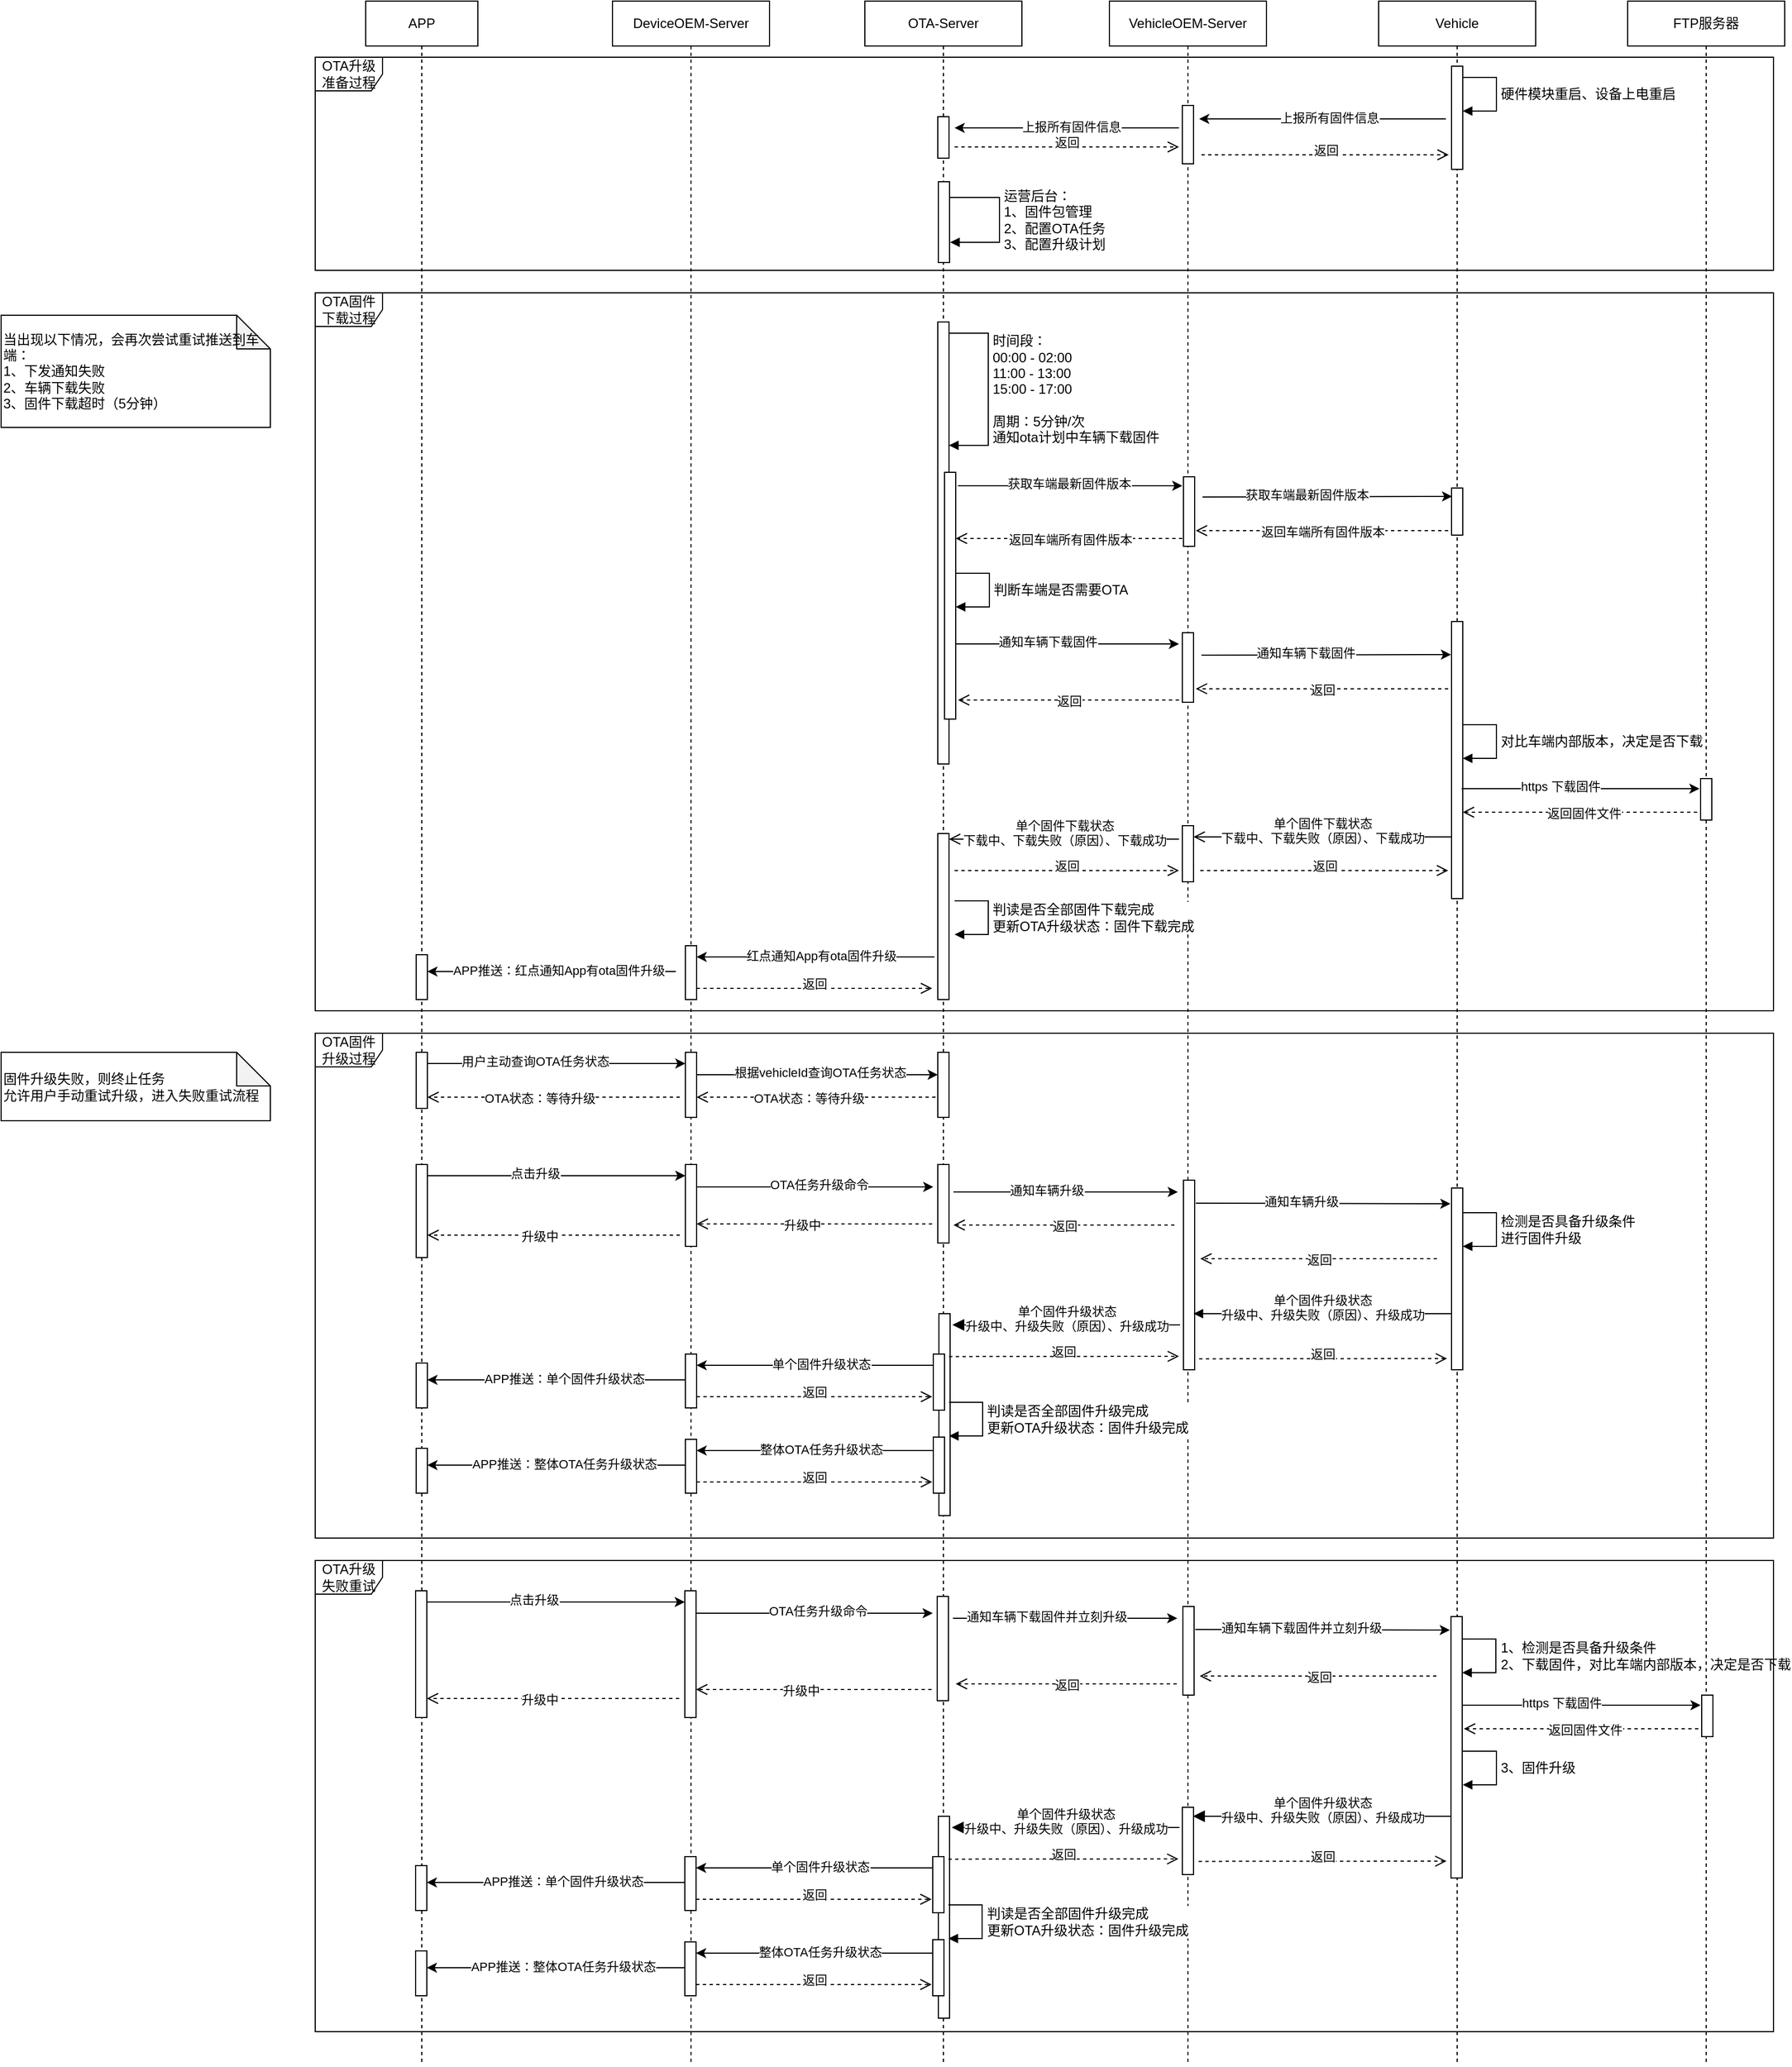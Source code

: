 <mxfile version="24.8.3">
  <diagram name="第 1 页" id="P_OKSBpqpjbT7ZUcAPDN">
    <mxGraphModel dx="2901" dy="1193" grid="1" gridSize="10" guides="1" tooltips="1" connect="1" arrows="1" fold="1" page="1" pageScale="1" pageWidth="827" pageHeight="1169" math="0" shadow="0">
      <root>
        <mxCell id="0" />
        <mxCell id="1" parent="0" />
        <mxCell id="hAaRibH6YbzZ0h87aK_9-16" value="OTA固件升级过程" style="shape=umlFrame;whiteSpace=wrap;html=1;pointerEvents=0;sketch=0;strokeColor=default;align=center;verticalAlign=middle;fontFamily=Helvetica;fontSize=12;fontColor=default;fillColor=default;" parent="1" vertex="1">
          <mxGeometry x="-520" y="960" width="1300" height="450" as="geometry" />
        </mxCell>
        <mxCell id="hAaRibH6YbzZ0h87aK_9-1" value="APP" style="shape=umlLifeline;perimeter=lifelinePerimeter;whiteSpace=wrap;html=1;container=0;dropTarget=0;collapsible=0;recursiveResize=0;outlineConnect=0;portConstraint=eastwest;newEdgeStyle={&quot;edgeStyle&quot;:&quot;elbowEdgeStyle&quot;,&quot;elbow&quot;:&quot;vertical&quot;,&quot;curved&quot;:0,&quot;rounded&quot;:0};" parent="1" vertex="1">
          <mxGeometry x="-475" y="40" width="100" height="1840" as="geometry" />
        </mxCell>
        <mxCell id="hAaRibH6YbzZ0h87aK_9-71" value="" style="html=1;points=[];perimeter=orthogonalPerimeter;outlineConnect=0;targetShapes=umlLifeline;portConstraint=eastwest;newEdgeStyle={&quot;edgeStyle&quot;:&quot;elbowEdgeStyle&quot;,&quot;elbow&quot;:&quot;vertical&quot;,&quot;curved&quot;:0,&quot;rounded&quot;:0};" parent="hAaRibH6YbzZ0h87aK_9-1" vertex="1">
          <mxGeometry x="45" y="850" width="10" height="40" as="geometry" />
        </mxCell>
        <mxCell id="hAaRibH6YbzZ0h87aK_9-77" value="" style="html=1;points=[];perimeter=orthogonalPerimeter;outlineConnect=0;targetShapes=umlLifeline;portConstraint=eastwest;newEdgeStyle={&quot;edgeStyle&quot;:&quot;elbowEdgeStyle&quot;,&quot;elbow&quot;:&quot;vertical&quot;,&quot;curved&quot;:0,&quot;rounded&quot;:0};" parent="hAaRibH6YbzZ0h87aK_9-1" vertex="1">
          <mxGeometry x="45" y="937" width="10" height="50" as="geometry" />
        </mxCell>
        <mxCell id="hAaRibH6YbzZ0h87aK_9-3" value="DeviceOEM-Server" style="shape=umlLifeline;perimeter=lifelinePerimeter;whiteSpace=wrap;html=1;container=0;dropTarget=0;collapsible=0;recursiveResize=0;outlineConnect=0;portConstraint=eastwest;newEdgeStyle={&quot;edgeStyle&quot;:&quot;elbowEdgeStyle&quot;,&quot;elbow&quot;:&quot;vertical&quot;,&quot;curved&quot;:0,&quot;rounded&quot;:0};" parent="1" vertex="1">
          <mxGeometry x="-255" y="40" width="140" height="1840" as="geometry" />
        </mxCell>
        <mxCell id="hAaRibH6YbzZ0h87aK_9-70" value="" style="html=1;points=[];perimeter=orthogonalPerimeter;outlineConnect=0;targetShapes=umlLifeline;portConstraint=eastwest;newEdgeStyle={&quot;edgeStyle&quot;:&quot;elbowEdgeStyle&quot;,&quot;elbow&quot;:&quot;vertical&quot;,&quot;curved&quot;:0,&quot;rounded&quot;:0};" parent="hAaRibH6YbzZ0h87aK_9-3" vertex="1">
          <mxGeometry x="65" y="842" width="10" height="48" as="geometry" />
        </mxCell>
        <mxCell id="hAaRibH6YbzZ0h87aK_9-138" value="" style="html=1;points=[];perimeter=orthogonalPerimeter;outlineConnect=0;targetShapes=umlLifeline;portConstraint=eastwest;newEdgeStyle={&quot;edgeStyle&quot;:&quot;elbowEdgeStyle&quot;,&quot;elbow&quot;:&quot;vertical&quot;,&quot;curved&quot;:0,&quot;rounded&quot;:0};" parent="hAaRibH6YbzZ0h87aK_9-3" vertex="1">
          <mxGeometry x="-175" y="1290" width="10" height="40" as="geometry" />
        </mxCell>
        <mxCell id="hAaRibH6YbzZ0h87aK_9-139" value="" style="html=1;points=[];perimeter=orthogonalPerimeter;outlineConnect=0;targetShapes=umlLifeline;portConstraint=eastwest;newEdgeStyle={&quot;edgeStyle&quot;:&quot;elbowEdgeStyle&quot;,&quot;elbow&quot;:&quot;vertical&quot;,&quot;curved&quot;:0,&quot;rounded&quot;:0};" parent="hAaRibH6YbzZ0h87aK_9-3" vertex="1">
          <mxGeometry x="65" y="1282" width="10" height="48" as="geometry" />
        </mxCell>
        <mxCell id="hAaRibH6YbzZ0h87aK_9-140" value="" style="endArrow=classic;html=1;rounded=0;" parent="hAaRibH6YbzZ0h87aK_9-3" edge="1">
          <mxGeometry width="50" height="50" relative="1" as="geometry">
            <mxPoint x="286.5" y="1292" as="sourcePoint" />
            <mxPoint x="75" y="1292" as="targetPoint" />
          </mxGeometry>
        </mxCell>
        <mxCell id="hAaRibH6YbzZ0h87aK_9-141" value="整体OTA任务升级状态" style="edgeLabel;html=1;align=center;verticalAlign=middle;resizable=0;points=[];" parent="hAaRibH6YbzZ0h87aK_9-140" vertex="1" connectable="0">
          <mxGeometry x="-0.17" y="2" relative="1" as="geometry">
            <mxPoint x="-13" y="-3" as="offset" />
          </mxGeometry>
        </mxCell>
        <mxCell id="hAaRibH6YbzZ0h87aK_9-142" value="" style="endArrow=classic;html=1;rounded=0;" parent="hAaRibH6YbzZ0h87aK_9-3" edge="1">
          <mxGeometry width="50" height="50" relative="1" as="geometry">
            <mxPoint x="65" y="1305" as="sourcePoint" />
            <mxPoint x="-165" y="1305" as="targetPoint" />
          </mxGeometry>
        </mxCell>
        <mxCell id="hAaRibH6YbzZ0h87aK_9-143" value="APP推送：整体OTA任务升级状态" style="edgeLabel;html=1;align=center;verticalAlign=middle;resizable=0;points=[];" parent="hAaRibH6YbzZ0h87aK_9-142" vertex="1" connectable="0">
          <mxGeometry x="-0.17" y="2" relative="1" as="geometry">
            <mxPoint x="-13" y="-3" as="offset" />
          </mxGeometry>
        </mxCell>
        <mxCell id="hAaRibH6YbzZ0h87aK_9-144" value="返回" style="html=1;verticalAlign=bottom;endArrow=open;dashed=1;endSize=8;edgeStyle=elbowEdgeStyle;elbow=vertical;curved=0;rounded=0;" parent="hAaRibH6YbzZ0h87aK_9-3" edge="1">
          <mxGeometry y="-5" relative="1" as="geometry">
            <mxPoint x="285" y="1320" as="targetPoint" />
            <Array as="points" />
            <mxPoint x="75" y="1320" as="sourcePoint" />
            <mxPoint as="offset" />
          </mxGeometry>
        </mxCell>
        <mxCell id="hAaRibH6YbzZ0h87aK_9-7" value="VehicleOEM-Server" style="shape=umlLifeline;perimeter=lifelinePerimeter;whiteSpace=wrap;html=1;container=0;dropTarget=0;collapsible=0;recursiveResize=0;outlineConnect=0;portConstraint=eastwest;newEdgeStyle={&quot;edgeStyle&quot;:&quot;elbowEdgeStyle&quot;,&quot;elbow&quot;:&quot;vertical&quot;,&quot;curved&quot;:0,&quot;rounded&quot;:0};" parent="1" vertex="1">
          <mxGeometry x="188" y="40" width="140" height="1840" as="geometry" />
        </mxCell>
        <mxCell id="hAaRibH6YbzZ0h87aK_9-8" value="" style="html=1;points=[];perimeter=orthogonalPerimeter;outlineConnect=0;targetShapes=umlLifeline;portConstraint=eastwest;newEdgeStyle={&quot;edgeStyle&quot;:&quot;elbowEdgeStyle&quot;,&quot;elbow&quot;:&quot;vertical&quot;,&quot;curved&quot;:0,&quot;rounded&quot;:0};" parent="hAaRibH6YbzZ0h87aK_9-7" vertex="1">
          <mxGeometry x="65" y="735" width="10" height="50" as="geometry" />
        </mxCell>
        <mxCell id="hAaRibH6YbzZ0h87aK_9-41" value="" style="html=1;points=[];perimeter=orthogonalPerimeter;outlineConnect=0;targetShapes=umlLifeline;portConstraint=eastwest;newEdgeStyle={&quot;edgeStyle&quot;:&quot;elbowEdgeStyle&quot;,&quot;elbow&quot;:&quot;vertical&quot;,&quot;curved&quot;:0,&quot;rounded&quot;:0};" parent="hAaRibH6YbzZ0h87aK_9-7" vertex="1">
          <mxGeometry x="65" y="563" width="10" height="62" as="geometry" />
        </mxCell>
        <mxCell id="hAaRibH6YbzZ0h87aK_9-56" value="" style="html=1;points=[];perimeter=orthogonalPerimeter;outlineConnect=0;targetShapes=umlLifeline;portConstraint=eastwest;newEdgeStyle={&quot;edgeStyle&quot;:&quot;elbowEdgeStyle&quot;,&quot;elbow&quot;:&quot;vertical&quot;,&quot;curved&quot;:0,&quot;rounded&quot;:0};" parent="hAaRibH6YbzZ0h87aK_9-7" vertex="1">
          <mxGeometry x="66" y="424" width="10" height="62" as="geometry" />
        </mxCell>
        <mxCell id="hAaRibH6YbzZ0h87aK_9-57" value="" style="endArrow=classic;html=1;rounded=0;" parent="hAaRibH6YbzZ0h87aK_9-7" edge="1">
          <mxGeometry width="50" height="50" relative="1" as="geometry">
            <mxPoint x="-135" y="432" as="sourcePoint" />
            <mxPoint x="65" y="432" as="targetPoint" />
          </mxGeometry>
        </mxCell>
        <mxCell id="hAaRibH6YbzZ0h87aK_9-58" value="获取车端最新固件版本" style="edgeLabel;html=1;align=center;verticalAlign=middle;resizable=0;points=[];" parent="hAaRibH6YbzZ0h87aK_9-57" vertex="1" connectable="0">
          <mxGeometry x="-0.17" y="2" relative="1" as="geometry">
            <mxPoint x="16" as="offset" />
          </mxGeometry>
        </mxCell>
        <mxCell id="hAaRibH6YbzZ0h87aK_9-59" value="" style="endArrow=classic;html=1;rounded=0;" parent="hAaRibH6YbzZ0h87aK_9-7" edge="1">
          <mxGeometry width="50" height="50" relative="1" as="geometry">
            <mxPoint x="83" y="442" as="sourcePoint" />
            <mxPoint x="305.5" y="441.5" as="targetPoint" />
          </mxGeometry>
        </mxCell>
        <mxCell id="hAaRibH6YbzZ0h87aK_9-60" value="获取车端最新固件版本" style="edgeLabel;html=1;align=center;verticalAlign=middle;resizable=0;points=[];" parent="hAaRibH6YbzZ0h87aK_9-59" vertex="1" connectable="0">
          <mxGeometry x="-0.17" y="2" relative="1" as="geometry">
            <mxPoint as="offset" />
          </mxGeometry>
        </mxCell>
        <mxCell id="hAaRibH6YbzZ0h87aK_9-61" value="返回车端所有固件版本" style="html=1;verticalAlign=bottom;endArrow=open;dashed=1;endSize=8;edgeStyle=elbowEdgeStyle;elbow=vertical;curved=0;rounded=0;entryX=0.7;entryY=0.806;entryDx=0;entryDy=0;entryPerimeter=0;" parent="hAaRibH6YbzZ0h87aK_9-7" edge="1">
          <mxGeometry x="-0.005" y="10" relative="1" as="geometry">
            <mxPoint x="77" y="471.972" as="targetPoint" />
            <Array as="points" />
            <mxPoint x="302" y="472" as="sourcePoint" />
            <mxPoint as="offset" />
          </mxGeometry>
        </mxCell>
        <mxCell id="hAaRibH6YbzZ0h87aK_9-62" value="返回车端所有固件版本" style="html=1;verticalAlign=bottom;endArrow=open;dashed=1;endSize=8;edgeStyle=elbowEdgeStyle;elbow=vertical;curved=0;rounded=0;" parent="hAaRibH6YbzZ0h87aK_9-7" edge="1">
          <mxGeometry x="-0.005" y="10" relative="1" as="geometry">
            <mxPoint x="-137" y="479" as="targetPoint" />
            <Array as="points" />
            <mxPoint x="65" y="479" as="sourcePoint" />
            <mxPoint as="offset" />
          </mxGeometry>
        </mxCell>
        <mxCell id="hAaRibH6YbzZ0h87aK_9-105" value="" style="html=1;points=[];perimeter=orthogonalPerimeter;outlineConnect=0;targetShapes=umlLifeline;portConstraint=eastwest;newEdgeStyle={&quot;edgeStyle&quot;:&quot;elbowEdgeStyle&quot;,&quot;elbow&quot;:&quot;vertical&quot;,&quot;curved&quot;:0,&quot;rounded&quot;:0};" parent="hAaRibH6YbzZ0h87aK_9-7" vertex="1">
          <mxGeometry x="66" y="1051" width="10" height="169" as="geometry" />
        </mxCell>
        <mxCell id="hAaRibH6YbzZ0h87aK_9-9" value="Vehicle" style="shape=umlLifeline;perimeter=lifelinePerimeter;whiteSpace=wrap;html=1;container=0;dropTarget=0;collapsible=0;recursiveResize=0;outlineConnect=0;portConstraint=eastwest;newEdgeStyle={&quot;edgeStyle&quot;:&quot;elbowEdgeStyle&quot;,&quot;elbow&quot;:&quot;vertical&quot;,&quot;curved&quot;:0,&quot;rounded&quot;:0};" parent="1" vertex="1">
          <mxGeometry x="428" y="40" width="140" height="1840" as="geometry" />
        </mxCell>
        <mxCell id="hAaRibH6YbzZ0h87aK_9-44" value="" style="html=1;points=[];perimeter=orthogonalPerimeter;outlineConnect=0;targetShapes=umlLifeline;portConstraint=eastwest;newEdgeStyle={&quot;edgeStyle&quot;:&quot;elbowEdgeStyle&quot;,&quot;elbow&quot;:&quot;vertical&quot;,&quot;curved&quot;:0,&quot;rounded&quot;:0};" parent="hAaRibH6YbzZ0h87aK_9-9" vertex="1">
          <mxGeometry x="65" y="553" width="10" height="247" as="geometry" />
        </mxCell>
        <mxCell id="hAaRibH6YbzZ0h87aK_9-107" value="" style="html=1;points=[];perimeter=orthogonalPerimeter;outlineConnect=0;targetShapes=umlLifeline;portConstraint=eastwest;newEdgeStyle={&quot;edgeStyle&quot;:&quot;elbowEdgeStyle&quot;,&quot;elbow&quot;:&quot;vertical&quot;,&quot;curved&quot;:0,&quot;rounded&quot;:0};" parent="hAaRibH6YbzZ0h87aK_9-9" vertex="1">
          <mxGeometry x="65" y="1058" width="10" height="162" as="geometry" />
        </mxCell>
        <mxCell id="hAaRibH6YbzZ0h87aK_9-10" value="" style="endArrow=classic;html=1;rounded=0;" parent="1" edge="1">
          <mxGeometry width="50" height="50" relative="1" as="geometry">
            <mxPoint x="488" y="145" as="sourcePoint" />
            <mxPoint x="268" y="145" as="targetPoint" />
          </mxGeometry>
        </mxCell>
        <mxCell id="hAaRibH6YbzZ0h87aK_9-11" value="上报所有固件信息" style="edgeLabel;html=1;align=center;verticalAlign=middle;resizable=0;points=[];" parent="hAaRibH6YbzZ0h87aK_9-10" vertex="1" connectable="0">
          <mxGeometry x="-0.17" y="2" relative="1" as="geometry">
            <mxPoint x="-13" y="-3" as="offset" />
          </mxGeometry>
        </mxCell>
        <mxCell id="hAaRibH6YbzZ0h87aK_9-12" value="硬件模块重启、设备上电重启" style="html=1;align=left;spacingLeft=2;endArrow=block;rounded=0;edgeStyle=orthogonalEdgeStyle;curved=0;rounded=0;fontFamily=Helvetica;fontSize=12;fontColor=default;" parent="1" edge="1">
          <mxGeometry relative="1" as="geometry">
            <mxPoint x="503" y="108" as="sourcePoint" />
            <Array as="points">
              <mxPoint x="533" y="108" />
              <mxPoint x="533" y="138" />
            </Array>
            <mxPoint x="503" y="138" as="targetPoint" />
          </mxGeometry>
        </mxCell>
        <mxCell id="hAaRibH6YbzZ0h87aK_9-13" value="OTA固件下载过程" style="shape=umlFrame;whiteSpace=wrap;html=1;pointerEvents=0;sketch=0;strokeColor=default;align=center;verticalAlign=middle;fontFamily=Helvetica;fontSize=12;fontColor=default;fillColor=default;" parent="1" vertex="1">
          <mxGeometry x="-520" y="300" width="1300" height="640" as="geometry" />
        </mxCell>
        <mxCell id="hAaRibH6YbzZ0h87aK_9-14" value="" style="endArrow=classic;html=1;rounded=0;" parent="1" edge="1">
          <mxGeometry width="50" height="50" relative="1" as="geometry">
            <mxPoint x="50" y="613" as="sourcePoint" />
            <mxPoint x="250" y="613" as="targetPoint" />
          </mxGeometry>
        </mxCell>
        <mxCell id="hAaRibH6YbzZ0h87aK_9-15" value="通知车辆下载固件" style="edgeLabel;html=1;align=center;verticalAlign=middle;resizable=0;points=[];" parent="hAaRibH6YbzZ0h87aK_9-14" vertex="1" connectable="0">
          <mxGeometry x="-0.17" y="2" relative="1" as="geometry">
            <mxPoint as="offset" />
          </mxGeometry>
        </mxCell>
        <mxCell id="hAaRibH6YbzZ0h87aK_9-18" value="" style="html=1;points=[];perimeter=orthogonalPerimeter;outlineConnect=0;targetShapes=umlLifeline;portConstraint=eastwest;newEdgeStyle={&quot;edgeStyle&quot;:&quot;elbowEdgeStyle&quot;,&quot;elbow&quot;:&quot;vertical&quot;,&quot;curved&quot;:0,&quot;rounded&quot;:0};" parent="1" vertex="1">
          <mxGeometry x="253" y="133" width="10" height="52" as="geometry" />
        </mxCell>
        <mxCell id="hAaRibH6YbzZ0h87aK_9-19" value="" style="html=1;points=[];perimeter=orthogonalPerimeter;outlineConnect=0;targetShapes=umlLifeline;portConstraint=eastwest;newEdgeStyle={&quot;edgeStyle&quot;:&quot;elbowEdgeStyle&quot;,&quot;elbow&quot;:&quot;vertical&quot;,&quot;curved&quot;:0,&quot;rounded&quot;:0};" parent="1" vertex="1">
          <mxGeometry x="493" y="98" width="10" height="92" as="geometry" />
        </mxCell>
        <mxCell id="hAaRibH6YbzZ0h87aK_9-26" value="返回固件文件" style="html=1;verticalAlign=bottom;endArrow=open;dashed=1;endSize=8;edgeStyle=elbowEdgeStyle;elbow=horizontal;curved=0;rounded=0;" parent="1" edge="1">
          <mxGeometry x="-0.005" y="10" relative="1" as="geometry">
            <mxPoint x="503" y="763" as="targetPoint" />
            <Array as="points" />
            <mxPoint x="718" y="763" as="sourcePoint" />
            <mxPoint as="offset" />
          </mxGeometry>
        </mxCell>
        <mxCell id="hAaRibH6YbzZ0h87aK_9-29" value="OTA-Server" style="shape=umlLifeline;perimeter=lifelinePerimeter;whiteSpace=wrap;html=1;container=0;dropTarget=0;collapsible=0;recursiveResize=0;outlineConnect=0;portConstraint=eastwest;newEdgeStyle={&quot;edgeStyle&quot;:&quot;elbowEdgeStyle&quot;,&quot;elbow&quot;:&quot;vertical&quot;,&quot;curved&quot;:0,&quot;rounded&quot;:0};" parent="1" vertex="1">
          <mxGeometry x="-30" y="40" width="140" height="1840" as="geometry" />
        </mxCell>
        <mxCell id="hAaRibH6YbzZ0h87aK_9-30" value="" style="html=1;points=[];perimeter=orthogonalPerimeter;outlineConnect=0;targetShapes=umlLifeline;portConstraint=eastwest;newEdgeStyle={&quot;edgeStyle&quot;:&quot;elbowEdgeStyle&quot;,&quot;elbow&quot;:&quot;vertical&quot;,&quot;curved&quot;:0,&quot;rounded&quot;:0};" parent="hAaRibH6YbzZ0h87aK_9-29" vertex="1">
          <mxGeometry x="65" y="103" width="10" height="37" as="geometry" />
        </mxCell>
        <mxCell id="hAaRibH6YbzZ0h87aK_9-36" value="" style="html=1;points=[];perimeter=orthogonalPerimeter;outlineConnect=0;targetShapes=umlLifeline;portConstraint=eastwest;newEdgeStyle={&quot;edgeStyle&quot;:&quot;elbowEdgeStyle&quot;,&quot;elbow&quot;:&quot;vertical&quot;,&quot;curved&quot;:0,&quot;rounded&quot;:0};" parent="hAaRibH6YbzZ0h87aK_9-29" vertex="1">
          <mxGeometry x="65" y="286" width="10" height="394" as="geometry" />
        </mxCell>
        <mxCell id="hAaRibH6YbzZ0h87aK_9-37" value="&lt;div&gt;时间段：&lt;/div&gt;&lt;div&gt;00:00 - 02:00&lt;/div&gt;&lt;div&gt;11:00 - 13:00&lt;/div&gt;&lt;div&gt;15:00 - 17:00&lt;/div&gt;&lt;div&gt;&lt;br&gt;&lt;/div&gt;周期：5分钟/次&lt;br&gt;通知ota计划中车辆下载固件" style="html=1;align=left;spacingLeft=2;endArrow=block;rounded=0;edgeStyle=orthogonalEdgeStyle;curved=0;rounded=0;fontFamily=Helvetica;fontSize=12;fontColor=default;" parent="hAaRibH6YbzZ0h87aK_9-29" source="hAaRibH6YbzZ0h87aK_9-36" target="hAaRibH6YbzZ0h87aK_9-36" edge="1">
          <mxGeometry relative="1" as="geometry">
            <mxPoint x="80" y="306" as="sourcePoint" />
            <Array as="points">
              <mxPoint x="110" y="296" />
              <mxPoint x="110" y="396" />
            </Array>
            <mxPoint x="80" y="336" as="targetPoint" />
            <mxPoint as="offset" />
          </mxGeometry>
        </mxCell>
        <mxCell id="hAaRibH6YbzZ0h87aK_9-53" value="" style="html=1;points=[];perimeter=orthogonalPerimeter;outlineConnect=0;targetShapes=umlLifeline;portConstraint=eastwest;newEdgeStyle={&quot;edgeStyle&quot;:&quot;elbowEdgeStyle&quot;,&quot;elbow&quot;:&quot;vertical&quot;,&quot;curved&quot;:0,&quot;rounded&quot;:0};" parent="hAaRibH6YbzZ0h87aK_9-29" vertex="1">
          <mxGeometry x="65" y="742" width="10" height="148" as="geometry" />
        </mxCell>
        <mxCell id="hAaRibH6YbzZ0h87aK_9-65" value="" style="html=1;points=[];perimeter=orthogonalPerimeter;outlineConnect=0;targetShapes=umlLifeline;portConstraint=eastwest;newEdgeStyle={&quot;edgeStyle&quot;:&quot;elbowEdgeStyle&quot;,&quot;elbow&quot;:&quot;vertical&quot;,&quot;curved&quot;:0,&quot;rounded&quot;:0};" parent="hAaRibH6YbzZ0h87aK_9-29" vertex="1">
          <mxGeometry x="71" y="420" width="10" height="220" as="geometry" />
        </mxCell>
        <mxCell id="hAaRibH6YbzZ0h87aK_9-136" value="" style="html=1;points=[];perimeter=orthogonalPerimeter;outlineConnect=0;targetShapes=umlLifeline;portConstraint=eastwest;newEdgeStyle={&quot;edgeStyle&quot;:&quot;elbowEdgeStyle&quot;,&quot;elbow&quot;:&quot;vertical&quot;,&quot;curved&quot;:0,&quot;rounded&quot;:0};" parent="hAaRibH6YbzZ0h87aK_9-29" vertex="1">
          <mxGeometry x="66" y="1170" width="10" height="180" as="geometry" />
        </mxCell>
        <mxCell id="hAaRibH6YbzZ0h87aK_9-115" value="" style="html=1;points=[];perimeter=orthogonalPerimeter;outlineConnect=0;targetShapes=umlLifeline;portConstraint=eastwest;newEdgeStyle={&quot;edgeStyle&quot;:&quot;elbowEdgeStyle&quot;,&quot;elbow&quot;:&quot;vertical&quot;,&quot;curved&quot;:0,&quot;rounded&quot;:0};" parent="hAaRibH6YbzZ0h87aK_9-29" vertex="1">
          <mxGeometry x="61" y="1206" width="10" height="50" as="geometry" />
        </mxCell>
        <mxCell id="hAaRibH6YbzZ0h87aK_9-137" value="" style="html=1;points=[];perimeter=orthogonalPerimeter;outlineConnect=0;targetShapes=umlLifeline;portConstraint=eastwest;newEdgeStyle={&quot;edgeStyle&quot;:&quot;elbowEdgeStyle&quot;,&quot;elbow&quot;:&quot;vertical&quot;,&quot;curved&quot;:0,&quot;rounded&quot;:0};" parent="hAaRibH6YbzZ0h87aK_9-29" vertex="1">
          <mxGeometry x="61" y="1280" width="10" height="50" as="geometry" />
        </mxCell>
        <mxCell id="hAaRibH6YbzZ0h87aK_9-146" value="" style="html=1;points=[];perimeter=orthogonalPerimeter;outlineConnect=0;targetShapes=umlLifeline;portConstraint=eastwest;newEdgeStyle={&quot;edgeStyle&quot;:&quot;elbowEdgeStyle&quot;,&quot;elbow&quot;:&quot;vertical&quot;,&quot;curved&quot;:0,&quot;rounded&quot;:0};" parent="hAaRibH6YbzZ0h87aK_9-29" vertex="1">
          <mxGeometry x="-400.5" y="1738" width="10" height="40" as="geometry" />
        </mxCell>
        <mxCell id="hAaRibH6YbzZ0h87aK_9-147" value="" style="html=1;points=[];perimeter=orthogonalPerimeter;outlineConnect=0;targetShapes=umlLifeline;portConstraint=eastwest;newEdgeStyle={&quot;edgeStyle&quot;:&quot;elbowEdgeStyle&quot;,&quot;elbow&quot;:&quot;vertical&quot;,&quot;curved&quot;:0,&quot;rounded&quot;:0};" parent="hAaRibH6YbzZ0h87aK_9-29" vertex="1">
          <mxGeometry x="-160.5" y="1730" width="10" height="48" as="geometry" />
        </mxCell>
        <mxCell id="hAaRibH6YbzZ0h87aK_9-148" value="" style="endArrow=classic;html=1;rounded=0;" parent="hAaRibH6YbzZ0h87aK_9-29" edge="1">
          <mxGeometry width="50" height="50" relative="1" as="geometry">
            <mxPoint x="61" y="1740" as="sourcePoint" />
            <mxPoint x="-150.5" y="1740" as="targetPoint" />
          </mxGeometry>
        </mxCell>
        <mxCell id="hAaRibH6YbzZ0h87aK_9-149" value="整体OTA任务升级状态" style="edgeLabel;html=1;align=center;verticalAlign=middle;resizable=0;points=[];" parent="hAaRibH6YbzZ0h87aK_9-148" vertex="1" connectable="0">
          <mxGeometry x="-0.17" y="2" relative="1" as="geometry">
            <mxPoint x="-13" y="-3" as="offset" />
          </mxGeometry>
        </mxCell>
        <mxCell id="hAaRibH6YbzZ0h87aK_9-150" value="" style="endArrow=classic;html=1;rounded=0;" parent="hAaRibH6YbzZ0h87aK_9-29" edge="1">
          <mxGeometry width="50" height="50" relative="1" as="geometry">
            <mxPoint x="-160.5" y="1753" as="sourcePoint" />
            <mxPoint x="-390.5" y="1753" as="targetPoint" />
          </mxGeometry>
        </mxCell>
        <mxCell id="hAaRibH6YbzZ0h87aK_9-151" value="APP推送：整体OTA任务升级状态" style="edgeLabel;html=1;align=center;verticalAlign=middle;resizable=0;points=[];" parent="hAaRibH6YbzZ0h87aK_9-150" vertex="1" connectable="0">
          <mxGeometry x="-0.17" y="2" relative="1" as="geometry">
            <mxPoint x="-13" y="-3" as="offset" />
          </mxGeometry>
        </mxCell>
        <mxCell id="hAaRibH6YbzZ0h87aK_9-152" value="返回" style="html=1;verticalAlign=bottom;endArrow=open;dashed=1;endSize=8;edgeStyle=elbowEdgeStyle;elbow=vertical;curved=0;rounded=0;" parent="hAaRibH6YbzZ0h87aK_9-29" edge="1">
          <mxGeometry y="-5" relative="1" as="geometry">
            <mxPoint x="59.5" y="1768" as="targetPoint" />
            <Array as="points" />
            <mxPoint x="-150.5" y="1768" as="sourcePoint" />
            <mxPoint as="offset" />
          </mxGeometry>
        </mxCell>
        <mxCell id="hAaRibH6YbzZ0h87aK_9-153" value="" style="html=1;points=[];perimeter=orthogonalPerimeter;outlineConnect=0;targetShapes=umlLifeline;portConstraint=eastwest;newEdgeStyle={&quot;edgeStyle&quot;:&quot;elbowEdgeStyle&quot;,&quot;elbow&quot;:&quot;vertical&quot;,&quot;curved&quot;:0,&quot;rounded&quot;:0};" parent="hAaRibH6YbzZ0h87aK_9-29" vertex="1">
          <mxGeometry x="283.5" y="1431" width="10" height="79" as="geometry" />
        </mxCell>
        <mxCell id="hAaRibH6YbzZ0h87aK_9-155" value="" style="html=1;points=[];perimeter=orthogonalPerimeter;outlineConnect=0;targetShapes=umlLifeline;portConstraint=eastwest;newEdgeStyle={&quot;edgeStyle&quot;:&quot;elbowEdgeStyle&quot;,&quot;elbow&quot;:&quot;vertical&quot;,&quot;curved&quot;:0,&quot;rounded&quot;:0};" parent="hAaRibH6YbzZ0h87aK_9-29" vertex="1">
          <mxGeometry x="65.5" y="1618" width="10" height="180" as="geometry" />
        </mxCell>
        <mxCell id="hAaRibH6YbzZ0h87aK_9-156" value="" style="html=1;points=[];perimeter=orthogonalPerimeter;outlineConnect=0;targetShapes=umlLifeline;portConstraint=eastwest;newEdgeStyle={&quot;edgeStyle&quot;:&quot;elbowEdgeStyle&quot;,&quot;elbow&quot;:&quot;vertical&quot;,&quot;curved&quot;:0,&quot;rounded&quot;:0};" parent="hAaRibH6YbzZ0h87aK_9-29" vertex="1">
          <mxGeometry x="60.5" y="1654" width="10" height="50" as="geometry" />
        </mxCell>
        <mxCell id="hAaRibH6YbzZ0h87aK_9-157" value="" style="html=1;points=[];perimeter=orthogonalPerimeter;outlineConnect=0;targetShapes=umlLifeline;portConstraint=eastwest;newEdgeStyle={&quot;edgeStyle&quot;:&quot;elbowEdgeStyle&quot;,&quot;elbow&quot;:&quot;vertical&quot;,&quot;curved&quot;:0,&quot;rounded&quot;:0};" parent="hAaRibH6YbzZ0h87aK_9-29" vertex="1">
          <mxGeometry x="60.5" y="1728" width="10" height="50" as="geometry" />
        </mxCell>
        <mxCell id="hAaRibH6YbzZ0h87aK_9-158" value="" style="html=1;points=[];perimeter=orthogonalPerimeter;outlineConnect=0;targetShapes=umlLifeline;portConstraint=eastwest;newEdgeStyle={&quot;edgeStyle&quot;:&quot;elbowEdgeStyle&quot;,&quot;elbow&quot;:&quot;vertical&quot;,&quot;curved&quot;:0,&quot;rounded&quot;:0};" parent="hAaRibH6YbzZ0h87aK_9-29" vertex="1">
          <mxGeometry x="-400.5" y="1417" width="10" height="113" as="geometry" />
        </mxCell>
        <mxCell id="hAaRibH6YbzZ0h87aK_9-159" value="" style="endArrow=classic;html=1;rounded=0;" parent="hAaRibH6YbzZ0h87aK_9-29" target="hAaRibH6YbzZ0h87aK_9-163" edge="1">
          <mxGeometry width="50" height="50" relative="1" as="geometry">
            <mxPoint x="-390.5" y="1427" as="sourcePoint" />
            <mxPoint x="-190.5" y="1427" as="targetPoint" />
          </mxGeometry>
        </mxCell>
        <mxCell id="hAaRibH6YbzZ0h87aK_9-160" value="点击升级" style="edgeLabel;html=1;align=center;verticalAlign=middle;resizable=0;points=[];" parent="hAaRibH6YbzZ0h87aK_9-159" vertex="1" connectable="0">
          <mxGeometry x="-0.17" y="2" relative="1" as="geometry">
            <mxPoint as="offset" />
          </mxGeometry>
        </mxCell>
        <mxCell id="hAaRibH6YbzZ0h87aK_9-161" value="升级中" style="html=1;verticalAlign=bottom;endArrow=open;dashed=1;endSize=8;edgeStyle=elbowEdgeStyle;elbow=horizontal;curved=0;rounded=0;entryX=0.7;entryY=0.806;entryDx=0;entryDy=0;entryPerimeter=0;" parent="hAaRibH6YbzZ0h87aK_9-29" edge="1">
          <mxGeometry x="0.111" y="10" relative="1" as="geometry">
            <mxPoint x="-390.5" y="1513.002" as="targetPoint" />
            <Array as="points" />
            <mxPoint x="-165.5" y="1513.03" as="sourcePoint" />
            <mxPoint as="offset" />
          </mxGeometry>
        </mxCell>
        <mxCell id="hAaRibH6YbzZ0h87aK_9-162" value="升级中" style="html=1;verticalAlign=bottom;endArrow=open;dashed=1;endSize=8;edgeStyle=elbowEdgeStyle;elbow=horizontal;curved=0;rounded=0;entryX=0.7;entryY=0.806;entryDx=0;entryDy=0;entryPerimeter=0;" parent="hAaRibH6YbzZ0h87aK_9-29" edge="1">
          <mxGeometry x="0.111" y="10" relative="1" as="geometry">
            <mxPoint x="-150.5" y="1505.002" as="targetPoint" />
            <Array as="points" />
            <mxPoint x="59.5" y="1505" as="sourcePoint" />
            <mxPoint as="offset" />
          </mxGeometry>
        </mxCell>
        <mxCell id="hAaRibH6YbzZ0h87aK_9-163" value="" style="html=1;points=[];perimeter=orthogonalPerimeter;outlineConnect=0;targetShapes=umlLifeline;portConstraint=eastwest;newEdgeStyle={&quot;edgeStyle&quot;:&quot;elbowEdgeStyle&quot;,&quot;elbow&quot;:&quot;vertical&quot;,&quot;curved&quot;:0,&quot;rounded&quot;:0};" parent="hAaRibH6YbzZ0h87aK_9-29" vertex="1">
          <mxGeometry x="-160.5" y="1417" width="10" height="113" as="geometry" />
        </mxCell>
        <mxCell id="hAaRibH6YbzZ0h87aK_9-164" value="" style="endArrow=classic;html=1;rounded=0;" parent="hAaRibH6YbzZ0h87aK_9-29" source="hAaRibH6YbzZ0h87aK_9-163" edge="1">
          <mxGeometry width="50" height="50" relative="1" as="geometry">
            <mxPoint x="-142.5" y="1437" as="sourcePoint" />
            <mxPoint x="60.5" y="1437" as="targetPoint" />
          </mxGeometry>
        </mxCell>
        <mxCell id="hAaRibH6YbzZ0h87aK_9-165" value="OTA任务升级命令" style="edgeLabel;html=1;align=center;verticalAlign=middle;resizable=0;points=[];" parent="hAaRibH6YbzZ0h87aK_9-164" vertex="1" connectable="0">
          <mxGeometry x="-0.17" y="2" relative="1" as="geometry">
            <mxPoint x="21" as="offset" />
          </mxGeometry>
        </mxCell>
        <mxCell id="hAaRibH6YbzZ0h87aK_9-166" value="" style="html=1;points=[];perimeter=orthogonalPerimeter;outlineConnect=0;targetShapes=umlLifeline;portConstraint=eastwest;newEdgeStyle={&quot;edgeStyle&quot;:&quot;elbowEdgeStyle&quot;,&quot;elbow&quot;:&quot;vertical&quot;,&quot;curved&quot;:0,&quot;rounded&quot;:0};" parent="hAaRibH6YbzZ0h87aK_9-29" vertex="1">
          <mxGeometry x="64.5" y="1422" width="10" height="93" as="geometry" />
        </mxCell>
        <mxCell id="hAaRibH6YbzZ0h87aK_9-167" value="" style="endArrow=classic;html=1;rounded=0;" parent="hAaRibH6YbzZ0h87aK_9-29" edge="1">
          <mxGeometry width="50" height="50" relative="1" as="geometry">
            <mxPoint x="78.5" y="1441.5" as="sourcePoint" />
            <mxPoint x="278.5" y="1441.5" as="targetPoint" />
          </mxGeometry>
        </mxCell>
        <mxCell id="hAaRibH6YbzZ0h87aK_9-168" value="通知车辆下载固件并立刻升级" style="edgeLabel;html=1;align=center;verticalAlign=middle;resizable=0;points=[];" parent="hAaRibH6YbzZ0h87aK_9-167" vertex="1" connectable="0">
          <mxGeometry x="-0.17" y="2" relative="1" as="geometry">
            <mxPoint as="offset" />
          </mxGeometry>
        </mxCell>
        <mxCell id="hAaRibH6YbzZ0h87aK_9-169" value="返回" style="html=1;verticalAlign=bottom;endArrow=open;dashed=1;endSize=8;edgeStyle=elbowEdgeStyle;elbow=horizontal;curved=0;rounded=0;" parent="hAaRibH6YbzZ0h87aK_9-29" edge="1">
          <mxGeometry x="-0.005" y="10" relative="1" as="geometry">
            <mxPoint x="81" y="1500" as="targetPoint" />
            <Array as="points" />
            <mxPoint x="278" y="1500" as="sourcePoint" />
            <mxPoint as="offset" />
          </mxGeometry>
        </mxCell>
        <mxCell id="hAaRibH6YbzZ0h87aK_9-170" value="" style="endArrow=classic;html=1;rounded=0;" parent="hAaRibH6YbzZ0h87aK_9-29" edge="1">
          <mxGeometry width="50" height="50" relative="1" as="geometry">
            <mxPoint x="294.5" y="1451.5" as="sourcePoint" />
            <mxPoint x="521.5" y="1452" as="targetPoint" />
          </mxGeometry>
        </mxCell>
        <mxCell id="hAaRibH6YbzZ0h87aK_9-171" value="通知车辆下载固件并立刻升级" style="edgeLabel;html=1;align=center;verticalAlign=middle;resizable=0;points=[];" parent="hAaRibH6YbzZ0h87aK_9-170" vertex="1" connectable="0">
          <mxGeometry x="-0.17" y="2" relative="1" as="geometry">
            <mxPoint as="offset" />
          </mxGeometry>
        </mxCell>
        <mxCell id="hAaRibH6YbzZ0h87aK_9-172" value="1、检测是否具备升级条件&lt;div&gt;2、下载固件，对比车端内部版本，决定是否下载&lt;/div&gt;" style="html=1;align=left;spacingLeft=2;endArrow=block;rounded=0;edgeStyle=orthogonalEdgeStyle;curved=0;rounded=0;fontFamily=Helvetica;fontSize=12;fontColor=default;" parent="hAaRibH6YbzZ0h87aK_9-29" edge="1">
          <mxGeometry relative="1" as="geometry">
            <mxPoint x="532.5" y="1460" as="sourcePoint" />
            <Array as="points">
              <mxPoint x="562.5" y="1460" />
              <mxPoint x="562.5" y="1490" />
            </Array>
            <mxPoint x="532.5" y="1490" as="targetPoint" />
          </mxGeometry>
        </mxCell>
        <mxCell id="hAaRibH6YbzZ0h87aK_9-173" value="返回" style="html=1;verticalAlign=bottom;endArrow=open;dashed=1;endSize=8;edgeStyle=elbowEdgeStyle;elbow=horizontal;curved=0;rounded=0;" parent="hAaRibH6YbzZ0h87aK_9-29" edge="1">
          <mxGeometry x="-0.005" y="10" relative="1" as="geometry">
            <mxPoint x="298.5" y="1493" as="targetPoint" />
            <Array as="points" />
            <mxPoint x="509.5" y="1493" as="sourcePoint" />
            <mxPoint as="offset" />
          </mxGeometry>
        </mxCell>
        <mxCell id="hAaRibH6YbzZ0h87aK_9-174" value="单个固件升级状态&lt;br&gt;升级中、升级失败（原因）、升级成功" style="html=1;verticalAlign=bottom;endArrow=block;endSize=8;edgeStyle=elbowEdgeStyle;elbow=vertical;curved=0;rounded=0;endFill=1;" parent="hAaRibH6YbzZ0h87aK_9-29" edge="1">
          <mxGeometry y="10" relative="1" as="geometry">
            <mxPoint x="292.5" y="1618" as="targetPoint" />
            <Array as="points" />
            <mxPoint x="522.5" y="1618" as="sourcePoint" />
            <mxPoint as="offset" />
          </mxGeometry>
        </mxCell>
        <mxCell id="hAaRibH6YbzZ0h87aK_9-175" value="单个固件升级状态&lt;br&gt;升级中、升级失败（原因）、升级成功" style="html=1;verticalAlign=bottom;endArrow=block;endSize=8;edgeStyle=elbowEdgeStyle;elbow=vertical;curved=0;rounded=0;endFill=1;" parent="hAaRibH6YbzZ0h87aK_9-29" edge="1">
          <mxGeometry y="10" relative="1" as="geometry">
            <mxPoint x="77.5" y="1628" as="targetPoint" />
            <Array as="points" />
            <mxPoint x="280.5" y="1628" as="sourcePoint" />
            <mxPoint as="offset" />
          </mxGeometry>
        </mxCell>
        <mxCell id="hAaRibH6YbzZ0h87aK_9-176" value="返回" style="html=1;verticalAlign=bottom;endArrow=open;dashed=1;endSize=8;edgeStyle=elbowEdgeStyle;elbow=vertical;curved=0;rounded=0;" parent="hAaRibH6YbzZ0h87aK_9-29" edge="1">
          <mxGeometry y="-5" relative="1" as="geometry">
            <mxPoint x="518.5" y="1658.21" as="targetPoint" />
            <Array as="points" />
            <mxPoint x="297.5" y="1658.21" as="sourcePoint" />
            <mxPoint as="offset" />
          </mxGeometry>
        </mxCell>
        <mxCell id="hAaRibH6YbzZ0h87aK_9-177" value="返回" style="html=1;verticalAlign=bottom;endArrow=open;dashed=1;endSize=8;edgeStyle=elbowEdgeStyle;elbow=vertical;curved=0;rounded=0;" parent="hAaRibH6YbzZ0h87aK_9-29" edge="1">
          <mxGeometry y="-5" relative="1" as="geometry">
            <mxPoint x="279.5" y="1656" as="targetPoint" />
            <Array as="points" />
            <mxPoint x="74.5" y="1656.21" as="sourcePoint" />
            <mxPoint as="offset" />
          </mxGeometry>
        </mxCell>
        <mxCell id="hAaRibH6YbzZ0h87aK_9-178" value="判读是否全部固件升级完成&lt;div&gt;更新OTA升级状态：固件升级完成&lt;/div&gt;" style="html=1;align=left;spacingLeft=2;endArrow=block;rounded=0;edgeStyle=orthogonalEdgeStyle;curved=0;rounded=0;fontFamily=Helvetica;fontSize=12;fontColor=default;" parent="hAaRibH6YbzZ0h87aK_9-29" edge="1">
          <mxGeometry relative="1" as="geometry">
            <mxPoint x="74.5" y="1697" as="sourcePoint" />
            <Array as="points">
              <mxPoint x="104.5" y="1697" />
              <mxPoint x="104.5" y="1727" />
            </Array>
            <mxPoint x="74.5" y="1727" as="targetPoint" />
          </mxGeometry>
        </mxCell>
        <mxCell id="hAaRibH6YbzZ0h87aK_9-179" value="" style="html=1;points=[];perimeter=orthogonalPerimeter;outlineConnect=0;targetShapes=umlLifeline;portConstraint=eastwest;newEdgeStyle={&quot;edgeStyle&quot;:&quot;elbowEdgeStyle&quot;,&quot;elbow&quot;:&quot;vertical&quot;,&quot;curved&quot;:0,&quot;rounded&quot;:0};" parent="hAaRibH6YbzZ0h87aK_9-29" vertex="1">
          <mxGeometry x="-400.5" y="1662" width="10" height="40" as="geometry" />
        </mxCell>
        <mxCell id="hAaRibH6YbzZ0h87aK_9-180" value="" style="html=1;points=[];perimeter=orthogonalPerimeter;outlineConnect=0;targetShapes=umlLifeline;portConstraint=eastwest;newEdgeStyle={&quot;edgeStyle&quot;:&quot;elbowEdgeStyle&quot;,&quot;elbow&quot;:&quot;vertical&quot;,&quot;curved&quot;:0,&quot;rounded&quot;:0};" parent="hAaRibH6YbzZ0h87aK_9-29" vertex="1">
          <mxGeometry x="-160.5" y="1654" width="10" height="48" as="geometry" />
        </mxCell>
        <mxCell id="hAaRibH6YbzZ0h87aK_9-181" value="" style="endArrow=classic;html=1;rounded=0;" parent="hAaRibH6YbzZ0h87aK_9-29" edge="1">
          <mxGeometry width="50" height="50" relative="1" as="geometry">
            <mxPoint x="61" y="1664" as="sourcePoint" />
            <mxPoint x="-150.5" y="1664" as="targetPoint" />
          </mxGeometry>
        </mxCell>
        <mxCell id="hAaRibH6YbzZ0h87aK_9-182" value="单个固件升级状态" style="edgeLabel;html=1;align=center;verticalAlign=middle;resizable=0;points=[];" parent="hAaRibH6YbzZ0h87aK_9-181" vertex="1" connectable="0">
          <mxGeometry x="-0.17" y="2" relative="1" as="geometry">
            <mxPoint x="-13" y="-3" as="offset" />
          </mxGeometry>
        </mxCell>
        <mxCell id="hAaRibH6YbzZ0h87aK_9-183" value="" style="endArrow=classic;html=1;rounded=0;" parent="hAaRibH6YbzZ0h87aK_9-29" edge="1">
          <mxGeometry width="50" height="50" relative="1" as="geometry">
            <mxPoint x="-160.5" y="1677" as="sourcePoint" />
            <mxPoint x="-390.5" y="1677" as="targetPoint" />
          </mxGeometry>
        </mxCell>
        <mxCell id="hAaRibH6YbzZ0h87aK_9-184" value="APP推送：单个固件升级状态" style="edgeLabel;html=1;align=center;verticalAlign=middle;resizable=0;points=[];" parent="hAaRibH6YbzZ0h87aK_9-183" vertex="1" connectable="0">
          <mxGeometry x="-0.17" y="2" relative="1" as="geometry">
            <mxPoint x="-13" y="-3" as="offset" />
          </mxGeometry>
        </mxCell>
        <mxCell id="hAaRibH6YbzZ0h87aK_9-185" value="返回" style="html=1;verticalAlign=bottom;endArrow=open;dashed=1;endSize=8;edgeStyle=elbowEdgeStyle;elbow=vertical;curved=0;rounded=0;" parent="hAaRibH6YbzZ0h87aK_9-29" edge="1">
          <mxGeometry y="-5" relative="1" as="geometry">
            <mxPoint x="59.5" y="1692" as="targetPoint" />
            <Array as="points" />
            <mxPoint x="-150.5" y="1692" as="sourcePoint" />
            <mxPoint as="offset" />
          </mxGeometry>
        </mxCell>
        <mxCell id="hAaRibH6YbzZ0h87aK_9-197" value="" style="html=1;points=[];perimeter=orthogonalPerimeter;outlineConnect=0;targetShapes=umlLifeline;portConstraint=eastwest;newEdgeStyle={&quot;edgeStyle&quot;:&quot;elbowEdgeStyle&quot;,&quot;elbow&quot;:&quot;vertical&quot;,&quot;curved&quot;:0,&quot;rounded&quot;:0};" parent="hAaRibH6YbzZ0h87aK_9-29" vertex="1">
          <mxGeometry x="65.5" y="161" width="10" height="72" as="geometry" />
        </mxCell>
        <mxCell id="hAaRibH6YbzZ0h87aK_9-198" value="运营后台：&lt;div&gt;1、固件包管理&lt;/div&gt;&lt;div&gt;2、配置OTA任务&lt;/div&gt;&lt;div&gt;3、配置升级计划&lt;/div&gt;" style="html=1;align=left;spacingLeft=2;endArrow=block;rounded=0;edgeStyle=orthogonalEdgeStyle;curved=0;rounded=0;fontFamily=Helvetica;fontSize=12;fontColor=default;" parent="hAaRibH6YbzZ0h87aK_9-29" edge="1">
          <mxGeometry relative="1" as="geometry">
            <mxPoint x="76" y="175" as="sourcePoint" />
            <Array as="points">
              <mxPoint x="120" y="175" />
              <mxPoint x="120" y="215" />
            </Array>
            <mxPoint x="76" y="215" as="targetPoint" />
          </mxGeometry>
        </mxCell>
        <mxCell id="hAaRibH6YbzZ0h87aK_9-33" value="FTP服务器" style="shape=umlLifeline;perimeter=lifelinePerimeter;whiteSpace=wrap;html=1;container=0;dropTarget=0;collapsible=0;recursiveResize=0;outlineConnect=0;portConstraint=eastwest;newEdgeStyle={&quot;edgeStyle&quot;:&quot;elbowEdgeStyle&quot;,&quot;elbow&quot;:&quot;vertical&quot;,&quot;curved&quot;:0,&quot;rounded&quot;:0};" parent="1" vertex="1">
          <mxGeometry x="650" y="40" width="140" height="1840" as="geometry" />
        </mxCell>
        <mxCell id="hAaRibH6YbzZ0h87aK_9-50" value="" style="html=1;points=[];perimeter=orthogonalPerimeter;outlineConnect=0;targetShapes=umlLifeline;portConstraint=eastwest;newEdgeStyle={&quot;edgeStyle&quot;:&quot;elbowEdgeStyle&quot;,&quot;elbow&quot;:&quot;vertical&quot;,&quot;curved&quot;:0,&quot;rounded&quot;:0};" parent="hAaRibH6YbzZ0h87aK_9-33" vertex="1">
          <mxGeometry x="65" y="693" width="10" height="37" as="geometry" />
        </mxCell>
        <mxCell id="hAaRibH6YbzZ0h87aK_9-34" value="" style="endArrow=classic;html=1;rounded=0;" parent="1" edge="1">
          <mxGeometry width="50" height="50" relative="1" as="geometry">
            <mxPoint x="250" y="153" as="sourcePoint" />
            <mxPoint x="50" y="153" as="targetPoint" />
          </mxGeometry>
        </mxCell>
        <mxCell id="hAaRibH6YbzZ0h87aK_9-35" value="上报所有固件信息" style="edgeLabel;html=1;align=center;verticalAlign=middle;resizable=0;points=[];" parent="hAaRibH6YbzZ0h87aK_9-34" vertex="1" connectable="0">
          <mxGeometry x="-0.17" y="2" relative="1" as="geometry">
            <mxPoint x="-13" y="-3" as="offset" />
          </mxGeometry>
        </mxCell>
        <mxCell id="hAaRibH6YbzZ0h87aK_9-40" value="返回" style="html=1;verticalAlign=bottom;endArrow=open;dashed=1;endSize=8;edgeStyle=elbowEdgeStyle;elbow=vertical;curved=0;rounded=0;" parent="1" edge="1">
          <mxGeometry y="-5" relative="1" as="geometry">
            <mxPoint x="490.5" y="177" as="targetPoint" />
            <Array as="points" />
            <mxPoint x="270" y="177" as="sourcePoint" />
            <mxPoint as="offset" />
          </mxGeometry>
        </mxCell>
        <mxCell id="hAaRibH6YbzZ0h87aK_9-42" value="" style="endArrow=classic;html=1;rounded=0;" parent="1" edge="1">
          <mxGeometry width="50" height="50" relative="1" as="geometry">
            <mxPoint x="270" y="623" as="sourcePoint" />
            <mxPoint x="492.5" y="622.5" as="targetPoint" />
          </mxGeometry>
        </mxCell>
        <mxCell id="hAaRibH6YbzZ0h87aK_9-43" value="通知车辆下载固件" style="edgeLabel;html=1;align=center;verticalAlign=middle;resizable=0;points=[];" parent="hAaRibH6YbzZ0h87aK_9-42" vertex="1" connectable="0">
          <mxGeometry x="-0.17" y="2" relative="1" as="geometry">
            <mxPoint as="offset" />
          </mxGeometry>
        </mxCell>
        <mxCell id="hAaRibH6YbzZ0h87aK_9-46" value="返回" style="html=1;verticalAlign=bottom;endArrow=open;dashed=1;endSize=8;edgeStyle=elbowEdgeStyle;elbow=horizontal;curved=0;rounded=0;entryX=0.7;entryY=0.806;entryDx=0;entryDy=0;entryPerimeter=0;" parent="1" edge="1">
          <mxGeometry x="-0.005" y="10" relative="1" as="geometry">
            <mxPoint x="265" y="652.972" as="targetPoint" />
            <Array as="points" />
            <mxPoint x="490" y="653" as="sourcePoint" />
            <mxPoint as="offset" />
          </mxGeometry>
        </mxCell>
        <mxCell id="hAaRibH6YbzZ0h87aK_9-47" value="返回" style="html=1;verticalAlign=bottom;endArrow=open;dashed=1;endSize=8;edgeStyle=elbowEdgeStyle;elbow=horizontal;curved=0;rounded=0;" parent="1" edge="1">
          <mxGeometry x="-0.005" y="10" relative="1" as="geometry">
            <mxPoint x="53" y="663" as="targetPoint" />
            <Array as="points" />
            <mxPoint x="250" y="663" as="sourcePoint" />
            <mxPoint as="offset" />
          </mxGeometry>
        </mxCell>
        <mxCell id="hAaRibH6YbzZ0h87aK_9-48" value="" style="endArrow=classic;html=1;rounded=0;exitX=0.7;exitY=0.435;exitDx=0;exitDy=0;exitPerimeter=0;" parent="1" edge="1">
          <mxGeometry width="50" height="50" relative="1" as="geometry">
            <mxPoint x="502" y="742" as="sourcePoint" />
            <mxPoint x="714" y="742" as="targetPoint" />
          </mxGeometry>
        </mxCell>
        <mxCell id="hAaRibH6YbzZ0h87aK_9-49" value="https 下载固件" style="edgeLabel;html=1;align=center;verticalAlign=middle;resizable=0;points=[];" parent="hAaRibH6YbzZ0h87aK_9-48" vertex="1" connectable="0">
          <mxGeometry x="-0.17" y="2" relative="1" as="geometry">
            <mxPoint as="offset" />
          </mxGeometry>
        </mxCell>
        <mxCell id="hAaRibH6YbzZ0h87aK_9-51" value="单个固件下载状态&lt;br&gt;下载中、下载失败（原因）、下载成功" style="html=1;verticalAlign=bottom;endArrow=open;endSize=8;edgeStyle=elbowEdgeStyle;elbow=horizontal;curved=0;rounded=0;" parent="1" edge="1">
          <mxGeometry y="10" relative="1" as="geometry">
            <mxPoint x="263" y="785" as="targetPoint" />
            <Array as="points" />
            <mxPoint x="493" y="785" as="sourcePoint" />
            <mxPoint as="offset" />
          </mxGeometry>
        </mxCell>
        <mxCell id="hAaRibH6YbzZ0h87aK_9-52" value="返回" style="html=1;verticalAlign=bottom;endArrow=open;dashed=1;endSize=8;edgeStyle=elbowEdgeStyle;elbow=vertical;curved=0;rounded=0;" parent="1" edge="1">
          <mxGeometry y="-5" relative="1" as="geometry">
            <mxPoint x="490" y="815" as="targetPoint" />
            <Array as="points" />
            <mxPoint x="269" y="815" as="sourcePoint" />
            <mxPoint as="offset" />
          </mxGeometry>
        </mxCell>
        <mxCell id="hAaRibH6YbzZ0h87aK_9-54" value="单个固件下载状态&lt;br&gt;下载中、下载失败（原因）、下载成功" style="html=1;verticalAlign=bottom;endArrow=open;endSize=8;edgeStyle=elbowEdgeStyle;elbow=vertical;curved=0;rounded=0;" parent="1" edge="1">
          <mxGeometry y="10" relative="1" as="geometry">
            <mxPoint x="45" y="787" as="targetPoint" />
            <Array as="points" />
            <mxPoint x="250" y="787" as="sourcePoint" />
            <mxPoint as="offset" />
          </mxGeometry>
        </mxCell>
        <mxCell id="hAaRibH6YbzZ0h87aK_9-55" value="返回" style="html=1;verticalAlign=bottom;endArrow=open;dashed=1;endSize=8;edgeStyle=elbowEdgeStyle;elbow=vertical;curved=0;rounded=0;" parent="1" edge="1">
          <mxGeometry y="-5" relative="1" as="geometry">
            <mxPoint x="250" y="815" as="targetPoint" />
            <Array as="points" />
            <mxPoint x="50" y="815" as="sourcePoint" />
            <mxPoint as="offset" />
          </mxGeometry>
        </mxCell>
        <mxCell id="hAaRibH6YbzZ0h87aK_9-64" value="判断车端是否需要OTA" style="html=1;align=left;spacingLeft=2;endArrow=block;rounded=0;edgeStyle=orthogonalEdgeStyle;curved=0;rounded=0;fontFamily=Helvetica;fontSize=12;fontColor=default;" parent="1" edge="1">
          <mxGeometry relative="1" as="geometry">
            <mxPoint x="51" y="550" as="sourcePoint" />
            <Array as="points">
              <mxPoint x="81" y="550" />
              <mxPoint x="81" y="580" />
            </Array>
            <mxPoint x="51" y="580" as="targetPoint" />
          </mxGeometry>
        </mxCell>
        <mxCell id="hAaRibH6YbzZ0h87aK_9-66" value="" style="html=1;points=[];perimeter=orthogonalPerimeter;outlineConnect=0;targetShapes=umlLifeline;portConstraint=eastwest;newEdgeStyle={&quot;edgeStyle&quot;:&quot;elbowEdgeStyle&quot;,&quot;elbow&quot;:&quot;vertical&quot;,&quot;curved&quot;:0,&quot;rounded&quot;:0};" parent="1" vertex="1">
          <mxGeometry x="493" y="474" width="10" height="42" as="geometry" />
        </mxCell>
        <mxCell id="hAaRibH6YbzZ0h87aK_9-67" value="判读是否全部固件下载完成&lt;div&gt;更新OTA升级状态：固件下载完成&lt;/div&gt;" style="html=1;align=left;spacingLeft=2;endArrow=block;rounded=0;edgeStyle=orthogonalEdgeStyle;curved=0;rounded=0;fontFamily=Helvetica;fontSize=12;fontColor=default;" parent="1" edge="1">
          <mxGeometry relative="1" as="geometry">
            <mxPoint x="50" y="842" as="sourcePoint" />
            <Array as="points">
              <mxPoint x="80" y="842" />
              <mxPoint x="80" y="872" />
            </Array>
            <mxPoint x="50" y="872" as="targetPoint" />
          </mxGeometry>
        </mxCell>
        <mxCell id="hAaRibH6YbzZ0h87aK_9-68" value="" style="endArrow=classic;html=1;rounded=0;" parent="1" edge="1">
          <mxGeometry width="50" height="50" relative="1" as="geometry">
            <mxPoint x="32" y="892" as="sourcePoint" />
            <mxPoint x="-180" y="892" as="targetPoint" />
          </mxGeometry>
        </mxCell>
        <mxCell id="hAaRibH6YbzZ0h87aK_9-69" value="红点通知App有ota固件升级" style="edgeLabel;html=1;align=center;verticalAlign=middle;resizable=0;points=[];" parent="hAaRibH6YbzZ0h87aK_9-68" vertex="1" connectable="0">
          <mxGeometry x="-0.17" y="2" relative="1" as="geometry">
            <mxPoint x="-13" y="-3" as="offset" />
          </mxGeometry>
        </mxCell>
        <mxCell id="hAaRibH6YbzZ0h87aK_9-72" value="对比车端内部版本，决定是否下载" style="html=1;align=left;spacingLeft=2;endArrow=block;rounded=0;edgeStyle=orthogonalEdgeStyle;curved=0;rounded=0;fontFamily=Helvetica;fontSize=12;fontColor=default;" parent="1" edge="1">
          <mxGeometry relative="1" as="geometry">
            <mxPoint x="503" y="685" as="sourcePoint" />
            <Array as="points">
              <mxPoint x="533" y="685" />
              <mxPoint x="533" y="715" />
            </Array>
            <mxPoint x="503" y="715" as="targetPoint" />
          </mxGeometry>
        </mxCell>
        <mxCell id="hAaRibH6YbzZ0h87aK_9-73" value="" style="endArrow=classic;html=1;rounded=0;" parent="1" edge="1">
          <mxGeometry width="50" height="50" relative="1" as="geometry">
            <mxPoint x="-198.5" y="905" as="sourcePoint" />
            <mxPoint x="-420" y="905" as="targetPoint" />
          </mxGeometry>
        </mxCell>
        <mxCell id="hAaRibH6YbzZ0h87aK_9-74" value="APP推送：红点通知App有ota固件升级" style="edgeLabel;html=1;align=center;verticalAlign=middle;resizable=0;points=[];" parent="hAaRibH6YbzZ0h87aK_9-73" vertex="1" connectable="0">
          <mxGeometry x="-0.17" y="2" relative="1" as="geometry">
            <mxPoint x="-13" y="-3" as="offset" />
          </mxGeometry>
        </mxCell>
        <mxCell id="hAaRibH6YbzZ0h87aK_9-76" value="返回" style="html=1;verticalAlign=bottom;endArrow=open;dashed=1;endSize=8;edgeStyle=elbowEdgeStyle;elbow=vertical;curved=0;rounded=0;" parent="1" edge="1">
          <mxGeometry y="-5" relative="1" as="geometry">
            <mxPoint x="30" y="920" as="targetPoint" />
            <Array as="points" />
            <mxPoint x="-180" y="920" as="sourcePoint" />
            <mxPoint as="offset" />
          </mxGeometry>
        </mxCell>
        <mxCell id="hAaRibH6YbzZ0h87aK_9-78" value="" style="endArrow=classic;html=1;rounded=0;" parent="1" target="hAaRibH6YbzZ0h87aK_9-84" edge="1">
          <mxGeometry width="50" height="50" relative="1" as="geometry">
            <mxPoint x="-420" y="987" as="sourcePoint" />
            <mxPoint x="-220" y="987" as="targetPoint" />
          </mxGeometry>
        </mxCell>
        <mxCell id="hAaRibH6YbzZ0h87aK_9-79" value="用户主动查询OTA任务状态" style="edgeLabel;html=1;align=center;verticalAlign=middle;resizable=0;points=[];" parent="hAaRibH6YbzZ0h87aK_9-78" vertex="1" connectable="0">
          <mxGeometry x="-0.17" y="2" relative="1" as="geometry">
            <mxPoint as="offset" />
          </mxGeometry>
        </mxCell>
        <mxCell id="hAaRibH6YbzZ0h87aK_9-82" value="OTA状态：等待升级" style="html=1;verticalAlign=bottom;endArrow=open;dashed=1;endSize=8;edgeStyle=elbowEdgeStyle;elbow=vertical;curved=0;rounded=0;entryX=0.7;entryY=0.806;entryDx=0;entryDy=0;entryPerimeter=0;" parent="1" edge="1">
          <mxGeometry x="0.111" y="10" relative="1" as="geometry">
            <mxPoint x="-420" y="1017.002" as="targetPoint" />
            <Array as="points" />
            <mxPoint x="-195" y="1017.03" as="sourcePoint" />
            <mxPoint as="offset" />
          </mxGeometry>
        </mxCell>
        <mxCell id="hAaRibH6YbzZ0h87aK_9-83" value="OTA状态：等待升级" style="html=1;verticalAlign=bottom;endArrow=open;dashed=1;endSize=8;edgeStyle=elbowEdgeStyle;elbow=vertical;curved=0;rounded=0;entryX=0.7;entryY=0.806;entryDx=0;entryDy=0;entryPerimeter=0;" parent="1" edge="1">
          <mxGeometry x="0.111" y="10" relative="1" as="geometry">
            <mxPoint x="-180" y="1017.002" as="targetPoint" />
            <Array as="points" />
            <mxPoint x="45" y="1017.03" as="sourcePoint" />
            <mxPoint as="offset" />
          </mxGeometry>
        </mxCell>
        <mxCell id="hAaRibH6YbzZ0h87aK_9-84" value="" style="html=1;points=[];perimeter=orthogonalPerimeter;outlineConnect=0;targetShapes=umlLifeline;portConstraint=eastwest;newEdgeStyle={&quot;edgeStyle&quot;:&quot;elbowEdgeStyle&quot;,&quot;elbow&quot;:&quot;vertical&quot;,&quot;curved&quot;:0,&quot;rounded&quot;:0};" parent="1" vertex="1">
          <mxGeometry x="-190" y="977" width="10" height="58" as="geometry" />
        </mxCell>
        <mxCell id="hAaRibH6YbzZ0h87aK_9-88" value="" style="endArrow=classic;html=1;rounded=0;" parent="1" target="hAaRibH6YbzZ0h87aK_9-87" edge="1">
          <mxGeometry width="50" height="50" relative="1" as="geometry">
            <mxPoint x="-180" y="997" as="sourcePoint" />
            <mxPoint x="30" y="997" as="targetPoint" />
          </mxGeometry>
        </mxCell>
        <mxCell id="hAaRibH6YbzZ0h87aK_9-89" value="根据vehicleId查询OTA任务状态" style="edgeLabel;html=1;align=center;verticalAlign=middle;resizable=0;points=[];" parent="hAaRibH6YbzZ0h87aK_9-88" vertex="1" connectable="0">
          <mxGeometry x="-0.17" y="2" relative="1" as="geometry">
            <mxPoint x="21" as="offset" />
          </mxGeometry>
        </mxCell>
        <mxCell id="hAaRibH6YbzZ0h87aK_9-87" value="" style="html=1;points=[];perimeter=orthogonalPerimeter;outlineConnect=0;targetShapes=umlLifeline;portConstraint=eastwest;newEdgeStyle={&quot;edgeStyle&quot;:&quot;elbowEdgeStyle&quot;,&quot;elbow&quot;:&quot;vertical&quot;,&quot;curved&quot;:0,&quot;rounded&quot;:0};" parent="1" vertex="1">
          <mxGeometry x="35" y="977" width="10" height="58" as="geometry" />
        </mxCell>
        <mxCell id="hAaRibH6YbzZ0h87aK_9-93" value="" style="html=1;points=[];perimeter=orthogonalPerimeter;outlineConnect=0;targetShapes=umlLifeline;portConstraint=eastwest;newEdgeStyle={&quot;edgeStyle&quot;:&quot;elbowEdgeStyle&quot;,&quot;elbow&quot;:&quot;vertical&quot;,&quot;curved&quot;:0,&quot;rounded&quot;:0};" parent="1" vertex="1">
          <mxGeometry x="-430" y="1077" width="10" height="83" as="geometry" />
        </mxCell>
        <mxCell id="hAaRibH6YbzZ0h87aK_9-94" value="" style="endArrow=classic;html=1;rounded=0;" parent="1" target="hAaRibH6YbzZ0h87aK_9-98" edge="1">
          <mxGeometry width="50" height="50" relative="1" as="geometry">
            <mxPoint x="-420" y="1087" as="sourcePoint" />
            <mxPoint x="-220" y="1087" as="targetPoint" />
          </mxGeometry>
        </mxCell>
        <mxCell id="hAaRibH6YbzZ0h87aK_9-95" value="点击升级" style="edgeLabel;html=1;align=center;verticalAlign=middle;resizable=0;points=[];" parent="hAaRibH6YbzZ0h87aK_9-94" vertex="1" connectable="0">
          <mxGeometry x="-0.17" y="2" relative="1" as="geometry">
            <mxPoint as="offset" />
          </mxGeometry>
        </mxCell>
        <mxCell id="hAaRibH6YbzZ0h87aK_9-96" value="升级中" style="html=1;verticalAlign=bottom;endArrow=open;dashed=1;endSize=8;edgeStyle=elbowEdgeStyle;elbow=horizontal;curved=0;rounded=0;entryX=0.7;entryY=0.806;entryDx=0;entryDy=0;entryPerimeter=0;" parent="1" edge="1">
          <mxGeometry x="0.111" y="10" relative="1" as="geometry">
            <mxPoint x="-420" y="1140.002" as="targetPoint" />
            <Array as="points" />
            <mxPoint x="-195" y="1140.03" as="sourcePoint" />
            <mxPoint as="offset" />
          </mxGeometry>
        </mxCell>
        <mxCell id="hAaRibH6YbzZ0h87aK_9-97" value="升级中" style="html=1;verticalAlign=bottom;endArrow=open;dashed=1;endSize=8;edgeStyle=elbowEdgeStyle;elbow=horizontal;curved=0;rounded=0;entryX=0.7;entryY=0.806;entryDx=0;entryDy=0;entryPerimeter=0;" parent="1" edge="1">
          <mxGeometry x="0.111" y="10" relative="1" as="geometry">
            <mxPoint x="-180" y="1130.002" as="targetPoint" />
            <Array as="points" />
            <mxPoint x="30" y="1130" as="sourcePoint" />
            <mxPoint as="offset" />
          </mxGeometry>
        </mxCell>
        <mxCell id="hAaRibH6YbzZ0h87aK_9-98" value="" style="html=1;points=[];perimeter=orthogonalPerimeter;outlineConnect=0;targetShapes=umlLifeline;portConstraint=eastwest;newEdgeStyle={&quot;edgeStyle&quot;:&quot;elbowEdgeStyle&quot;,&quot;elbow&quot;:&quot;vertical&quot;,&quot;curved&quot;:0,&quot;rounded&quot;:0};" parent="1" vertex="1">
          <mxGeometry x="-190" y="1077" width="10" height="73" as="geometry" />
        </mxCell>
        <mxCell id="hAaRibH6YbzZ0h87aK_9-99" value="" style="endArrow=classic;html=1;rounded=0;" parent="1" source="hAaRibH6YbzZ0h87aK_9-98" edge="1">
          <mxGeometry width="50" height="50" relative="1" as="geometry">
            <mxPoint x="-172" y="1097" as="sourcePoint" />
            <mxPoint x="31" y="1097" as="targetPoint" />
          </mxGeometry>
        </mxCell>
        <mxCell id="hAaRibH6YbzZ0h87aK_9-100" value="OTA任务升级命令" style="edgeLabel;html=1;align=center;verticalAlign=middle;resizable=0;points=[];" parent="hAaRibH6YbzZ0h87aK_9-99" vertex="1" connectable="0">
          <mxGeometry x="-0.17" y="2" relative="1" as="geometry">
            <mxPoint x="21" as="offset" />
          </mxGeometry>
        </mxCell>
        <mxCell id="hAaRibH6YbzZ0h87aK_9-101" value="" style="html=1;points=[];perimeter=orthogonalPerimeter;outlineConnect=0;targetShapes=umlLifeline;portConstraint=eastwest;newEdgeStyle={&quot;edgeStyle&quot;:&quot;elbowEdgeStyle&quot;,&quot;elbow&quot;:&quot;vertical&quot;,&quot;curved&quot;:0,&quot;rounded&quot;:0};" parent="1" vertex="1">
          <mxGeometry x="35" y="1077" width="10" height="70" as="geometry" />
        </mxCell>
        <mxCell id="hAaRibH6YbzZ0h87aK_9-103" value="" style="endArrow=classic;html=1;rounded=0;" parent="1" edge="1">
          <mxGeometry width="50" height="50" relative="1" as="geometry">
            <mxPoint x="49" y="1101.5" as="sourcePoint" />
            <mxPoint x="249" y="1101.5" as="targetPoint" />
          </mxGeometry>
        </mxCell>
        <mxCell id="hAaRibH6YbzZ0h87aK_9-104" value="通知车辆升级" style="edgeLabel;html=1;align=center;verticalAlign=middle;resizable=0;points=[];" parent="hAaRibH6YbzZ0h87aK_9-103" vertex="1" connectable="0">
          <mxGeometry x="-0.17" y="2" relative="1" as="geometry">
            <mxPoint as="offset" />
          </mxGeometry>
        </mxCell>
        <mxCell id="hAaRibH6YbzZ0h87aK_9-106" value="返回" style="html=1;verticalAlign=bottom;endArrow=open;dashed=1;endSize=8;edgeStyle=elbowEdgeStyle;elbow=horizontal;curved=0;rounded=0;" parent="1" edge="1">
          <mxGeometry x="-0.005" y="10" relative="1" as="geometry">
            <mxPoint x="49" y="1131" as="targetPoint" />
            <Array as="points" />
            <mxPoint x="246" y="1131" as="sourcePoint" />
            <mxPoint as="offset" />
          </mxGeometry>
        </mxCell>
        <mxCell id="hAaRibH6YbzZ0h87aK_9-108" value="" style="endArrow=classic;html=1;rounded=0;" parent="1" edge="1">
          <mxGeometry width="50" height="50" relative="1" as="geometry">
            <mxPoint x="265" y="1111.5" as="sourcePoint" />
            <mxPoint x="492" y="1112" as="targetPoint" />
          </mxGeometry>
        </mxCell>
        <mxCell id="hAaRibH6YbzZ0h87aK_9-109" value="通知车辆升级" style="edgeLabel;html=1;align=center;verticalAlign=middle;resizable=0;points=[];" parent="hAaRibH6YbzZ0h87aK_9-108" vertex="1" connectable="0">
          <mxGeometry x="-0.17" y="2" relative="1" as="geometry">
            <mxPoint as="offset" />
          </mxGeometry>
        </mxCell>
        <mxCell id="hAaRibH6YbzZ0h87aK_9-110" value="检测是否具备升级条件&lt;div&gt;进行固件升级&lt;/div&gt;" style="html=1;align=left;spacingLeft=2;endArrow=block;rounded=0;edgeStyle=orthogonalEdgeStyle;curved=0;rounded=0;fontFamily=Helvetica;fontSize=12;fontColor=default;" parent="1" edge="1">
          <mxGeometry relative="1" as="geometry">
            <mxPoint x="503" y="1120" as="sourcePoint" />
            <Array as="points">
              <mxPoint x="533" y="1120" />
              <mxPoint x="533" y="1150" />
            </Array>
            <mxPoint x="503" y="1150" as="targetPoint" />
          </mxGeometry>
        </mxCell>
        <mxCell id="hAaRibH6YbzZ0h87aK_9-112" value="返回" style="html=1;verticalAlign=bottom;endArrow=open;dashed=1;endSize=8;edgeStyle=elbowEdgeStyle;elbow=horizontal;curved=0;rounded=0;" parent="1" edge="1">
          <mxGeometry x="-0.005" y="10" relative="1" as="geometry">
            <mxPoint x="269" y="1161" as="targetPoint" />
            <Array as="points" />
            <mxPoint x="480" y="1161" as="sourcePoint" />
            <mxPoint as="offset" />
          </mxGeometry>
        </mxCell>
        <mxCell id="hAaRibH6YbzZ0h87aK_9-113" value="单个固件升级状态&lt;br&gt;升级中、升级失败（原因）、升级成功" style="html=1;verticalAlign=bottom;endArrow=block;edgeStyle=elbowEdgeStyle;elbow=vertical;curved=0;rounded=0;endFill=1;" parent="1" edge="1">
          <mxGeometry y="10" relative="1" as="geometry">
            <mxPoint x="263" y="1210" as="targetPoint" />
            <Array as="points" />
            <mxPoint x="493" y="1210" as="sourcePoint" />
            <mxPoint as="offset" />
          </mxGeometry>
        </mxCell>
        <mxCell id="hAaRibH6YbzZ0h87aK_9-114" value="单个固件升级状态&lt;br&gt;升级中、升级失败（原因）、升级成功" style="html=1;verticalAlign=bottom;endArrow=block;endSize=8;edgeStyle=elbowEdgeStyle;elbow=vertical;curved=0;rounded=0;endFill=1;" parent="1" edge="1">
          <mxGeometry x="-0.005" y="10" relative="1" as="geometry">
            <mxPoint x="48" y="1220" as="targetPoint" />
            <Array as="points" />
            <mxPoint x="251" y="1220" as="sourcePoint" />
            <mxPoint as="offset" />
          </mxGeometry>
        </mxCell>
        <mxCell id="hAaRibH6YbzZ0h87aK_9-116" value="返回" style="html=1;verticalAlign=bottom;endArrow=open;dashed=1;endSize=8;edgeStyle=elbowEdgeStyle;elbow=vertical;curved=0;rounded=0;" parent="1" edge="1">
          <mxGeometry y="-5" relative="1" as="geometry">
            <mxPoint x="489" y="1250.21" as="targetPoint" />
            <Array as="points" />
            <mxPoint x="268" y="1250.21" as="sourcePoint" />
            <mxPoint as="offset" />
          </mxGeometry>
        </mxCell>
        <mxCell id="hAaRibH6YbzZ0h87aK_9-117" value="返回" style="html=1;verticalAlign=bottom;endArrow=open;dashed=1;endSize=8;edgeStyle=elbowEdgeStyle;elbow=vertical;curved=0;rounded=0;" parent="1" edge="1">
          <mxGeometry y="-5" relative="1" as="geometry">
            <mxPoint x="250" y="1248" as="targetPoint" />
            <Array as="points" />
            <mxPoint x="45" y="1248.21" as="sourcePoint" />
            <mxPoint as="offset" />
          </mxGeometry>
        </mxCell>
        <mxCell id="hAaRibH6YbzZ0h87aK_9-118" value="判读是否全部固件升级完成&lt;div&gt;更新OTA升级状态：固件升级完成&lt;/div&gt;" style="html=1;align=left;spacingLeft=2;endArrow=block;rounded=0;edgeStyle=orthogonalEdgeStyle;curved=0;rounded=0;fontFamily=Helvetica;fontSize=12;fontColor=default;" parent="1" edge="1">
          <mxGeometry relative="1" as="geometry">
            <mxPoint x="45" y="1289" as="sourcePoint" />
            <Array as="points">
              <mxPoint x="75" y="1289" />
              <mxPoint x="75" y="1319" />
            </Array>
            <mxPoint x="45" y="1319" as="targetPoint" />
          </mxGeometry>
        </mxCell>
        <mxCell id="hAaRibH6YbzZ0h87aK_9-127" value="" style="html=1;points=[];perimeter=orthogonalPerimeter;outlineConnect=0;targetShapes=umlLifeline;portConstraint=eastwest;newEdgeStyle={&quot;edgeStyle&quot;:&quot;elbowEdgeStyle&quot;,&quot;elbow&quot;:&quot;vertical&quot;,&quot;curved&quot;:0,&quot;rounded&quot;:0};" parent="1" vertex="1">
          <mxGeometry x="-430" y="1254" width="10" height="40" as="geometry" />
        </mxCell>
        <mxCell id="hAaRibH6YbzZ0h87aK_9-128" value="" style="html=1;points=[];perimeter=orthogonalPerimeter;outlineConnect=0;targetShapes=umlLifeline;portConstraint=eastwest;newEdgeStyle={&quot;edgeStyle&quot;:&quot;elbowEdgeStyle&quot;,&quot;elbow&quot;:&quot;vertical&quot;,&quot;curved&quot;:0,&quot;rounded&quot;:0};" parent="1" vertex="1">
          <mxGeometry x="-190" y="1246" width="10" height="48" as="geometry" />
        </mxCell>
        <mxCell id="hAaRibH6YbzZ0h87aK_9-129" value="" style="endArrow=classic;html=1;rounded=0;" parent="1" edge="1">
          <mxGeometry width="50" height="50" relative="1" as="geometry">
            <mxPoint x="31.5" y="1256" as="sourcePoint" />
            <mxPoint x="-180" y="1256" as="targetPoint" />
          </mxGeometry>
        </mxCell>
        <mxCell id="hAaRibH6YbzZ0h87aK_9-130" value="单个固件升级状态" style="edgeLabel;html=1;align=center;verticalAlign=middle;resizable=0;points=[];" parent="hAaRibH6YbzZ0h87aK_9-129" vertex="1" connectable="0">
          <mxGeometry x="-0.17" y="2" relative="1" as="geometry">
            <mxPoint x="-13" y="-3" as="offset" />
          </mxGeometry>
        </mxCell>
        <mxCell id="hAaRibH6YbzZ0h87aK_9-131" value="" style="endArrow=classic;html=1;rounded=0;" parent="1" edge="1">
          <mxGeometry width="50" height="50" relative="1" as="geometry">
            <mxPoint x="-190" y="1269" as="sourcePoint" />
            <mxPoint x="-420" y="1269" as="targetPoint" />
          </mxGeometry>
        </mxCell>
        <mxCell id="hAaRibH6YbzZ0h87aK_9-132" value="APP推送：单个固件升级状态" style="edgeLabel;html=1;align=center;verticalAlign=middle;resizable=0;points=[];" parent="hAaRibH6YbzZ0h87aK_9-131" vertex="1" connectable="0">
          <mxGeometry x="-0.17" y="2" relative="1" as="geometry">
            <mxPoint x="-13" y="-3" as="offset" />
          </mxGeometry>
        </mxCell>
        <mxCell id="hAaRibH6YbzZ0h87aK_9-133" value="返回" style="html=1;verticalAlign=bottom;endArrow=open;dashed=1;endSize=8;edgeStyle=elbowEdgeStyle;elbow=vertical;curved=0;rounded=0;" parent="1" edge="1">
          <mxGeometry y="-5" relative="1" as="geometry">
            <mxPoint x="30" y="1284" as="targetPoint" />
            <Array as="points" />
            <mxPoint x="-180" y="1284" as="sourcePoint" />
            <mxPoint as="offset" />
          </mxGeometry>
        </mxCell>
        <mxCell id="hAaRibH6YbzZ0h87aK_9-145" value="OTA升级失败重试" style="shape=umlFrame;whiteSpace=wrap;html=1;pointerEvents=0;sketch=0;strokeColor=default;align=center;verticalAlign=middle;fontFamily=Helvetica;fontSize=12;fontColor=default;fillColor=default;" parent="1" vertex="1">
          <mxGeometry x="-520" y="1430" width="1300" height="420" as="geometry" />
        </mxCell>
        <mxCell id="hAaRibH6YbzZ0h87aK_9-186" value="固件升级失败，则终止任务&lt;div&gt;允许用户手动重试升级，进入失败重试流程&lt;/div&gt;" style="shape=note;whiteSpace=wrap;html=1;backgroundOutline=1;darkOpacity=0.05;align=left;verticalAlign=middle;" parent="1" vertex="1">
          <mxGeometry x="-800" y="977" width="240" height="61" as="geometry" />
        </mxCell>
        <mxCell id="hAaRibH6YbzZ0h87aK_9-188" value="当出现以下情况，会再次尝试重试推送到车端：&lt;div&gt;1、下发通知失败&lt;/div&gt;&lt;div&gt;2、车辆下载失败&lt;/div&gt;&lt;div&gt;3、固件下载超时（5分钟）&lt;/div&gt;" style="shape=note;whiteSpace=wrap;html=1;backgroundOutline=1;darkOpacity=0.05;align=left;verticalAlign=middle;" parent="1" vertex="1">
          <mxGeometry x="-800" y="320" width="240" height="100" as="geometry" />
        </mxCell>
        <mxCell id="hAaRibH6YbzZ0h87aK_9-190" value="返回固件文件" style="html=1;verticalAlign=bottom;endArrow=open;dashed=1;endSize=8;edgeStyle=elbowEdgeStyle;elbow=horizontal;curved=0;rounded=0;" parent="1" edge="1">
          <mxGeometry x="-0.005" y="10" relative="1" as="geometry">
            <mxPoint x="504" y="1580" as="targetPoint" />
            <Array as="points" />
            <mxPoint x="719" y="1580" as="sourcePoint" />
            <mxPoint as="offset" />
          </mxGeometry>
        </mxCell>
        <mxCell id="hAaRibH6YbzZ0h87aK_9-191" value="" style="html=1;points=[];perimeter=orthogonalPerimeter;outlineConnect=0;targetShapes=umlLifeline;portConstraint=eastwest;newEdgeStyle={&quot;edgeStyle&quot;:&quot;elbowEdgeStyle&quot;,&quot;elbow&quot;:&quot;vertical&quot;,&quot;curved&quot;:0,&quot;rounded&quot;:0};" parent="1" vertex="1">
          <mxGeometry x="716" y="1550" width="10" height="37" as="geometry" />
        </mxCell>
        <mxCell id="hAaRibH6YbzZ0h87aK_9-192" value="" style="endArrow=classic;html=1;rounded=0;exitX=0.7;exitY=0.435;exitDx=0;exitDy=0;exitPerimeter=0;" parent="1" edge="1">
          <mxGeometry width="50" height="50" relative="1" as="geometry">
            <mxPoint x="503" y="1559" as="sourcePoint" />
            <mxPoint x="715" y="1559" as="targetPoint" />
          </mxGeometry>
        </mxCell>
        <mxCell id="hAaRibH6YbzZ0h87aK_9-193" value="https 下载固件" style="edgeLabel;html=1;align=center;verticalAlign=middle;resizable=0;points=[];" parent="hAaRibH6YbzZ0h87aK_9-192" vertex="1" connectable="0">
          <mxGeometry x="-0.17" y="2" relative="1" as="geometry">
            <mxPoint as="offset" />
          </mxGeometry>
        </mxCell>
        <mxCell id="hAaRibH6YbzZ0h87aK_9-195" value="3、固件升级" style="html=1;align=left;spacingLeft=2;endArrow=block;rounded=0;edgeStyle=orthogonalEdgeStyle;curved=0;rounded=0;fontFamily=Helvetica;fontSize=12;fontColor=default;" parent="1" edge="1">
          <mxGeometry relative="1" as="geometry">
            <mxPoint x="503" y="1600" as="sourcePoint" />
            <Array as="points">
              <mxPoint x="533" y="1600" />
              <mxPoint x="533" y="1630" />
            </Array>
            <mxPoint x="503" y="1630" as="targetPoint" />
          </mxGeometry>
        </mxCell>
        <mxCell id="hAaRibH6YbzZ0h87aK_9-196" value="" style="html=1;points=[];perimeter=orthogonalPerimeter;outlineConnect=0;targetShapes=umlLifeline;portConstraint=eastwest;newEdgeStyle={&quot;edgeStyle&quot;:&quot;elbowEdgeStyle&quot;,&quot;elbow&quot;:&quot;vertical&quot;,&quot;curved&quot;:0,&quot;rounded&quot;:0};" parent="1" vertex="1">
          <mxGeometry x="253" y="1650" width="10" height="60" as="geometry" />
        </mxCell>
        <mxCell id="hAaRibH6YbzZ0h87aK_9-199" value="OTA升级准备过程" style="shape=umlFrame;whiteSpace=wrap;html=1;pointerEvents=0;sketch=0;strokeColor=default;align=center;verticalAlign=middle;fontFamily=Helvetica;fontSize=12;fontColor=default;fillColor=default;" parent="1" vertex="1">
          <mxGeometry x="-520" y="90" width="1300" height="190" as="geometry" />
        </mxCell>
        <mxCell id="pz3cUe00LhZKwhaUI9fC-1" value="返回" style="html=1;verticalAlign=bottom;endArrow=open;dashed=1;endSize=8;edgeStyle=elbowEdgeStyle;elbow=vertical;curved=0;rounded=0;" parent="1" edge="1">
          <mxGeometry y="-5" relative="1" as="geometry">
            <mxPoint x="250" y="170" as="targetPoint" />
            <Array as="points" />
            <mxPoint x="50" y="170" as="sourcePoint" />
            <mxPoint as="offset" />
          </mxGeometry>
        </mxCell>
        <mxCell id="hAaRibH6YbzZ0h87aK_9-154" value="" style="html=1;points=[];perimeter=orthogonalPerimeter;outlineConnect=0;targetShapes=umlLifeline;portConstraint=eastwest;newEdgeStyle={&quot;edgeStyle&quot;:&quot;elbowEdgeStyle&quot;,&quot;elbow&quot;:&quot;vertical&quot;,&quot;curved&quot;:0,&quot;rounded&quot;:0};" parent="1" vertex="1">
          <mxGeometry x="492.5" y="1480" width="10" height="233" as="geometry" />
        </mxCell>
      </root>
    </mxGraphModel>
  </diagram>
</mxfile>
